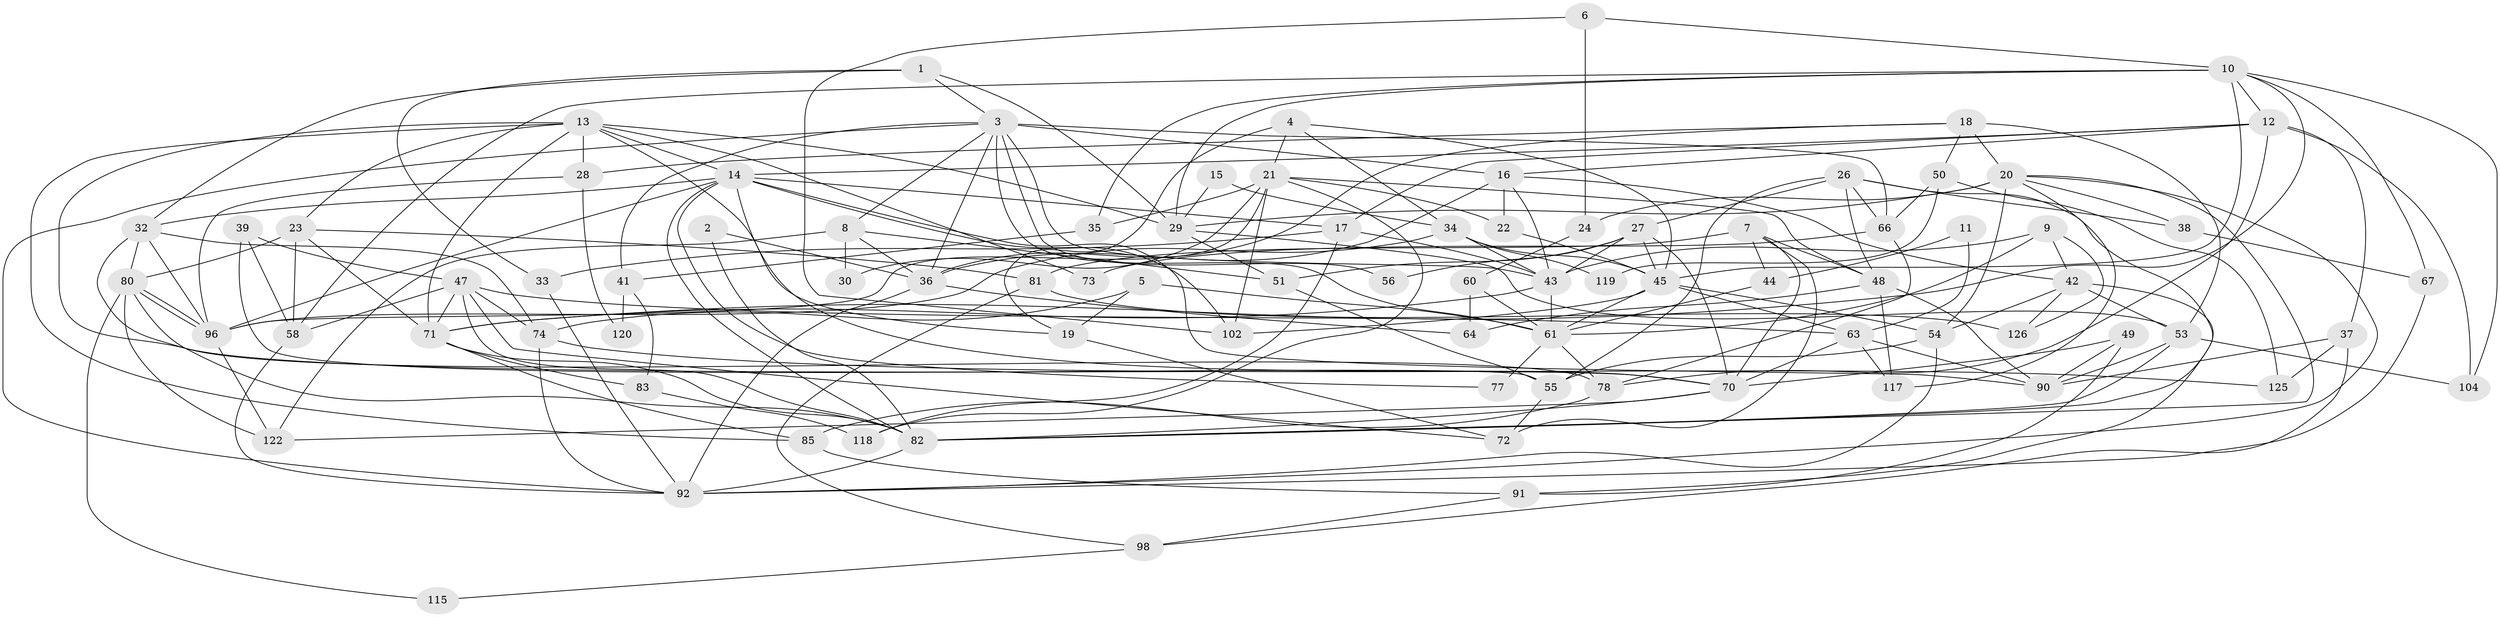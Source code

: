 // Generated by graph-tools (version 1.1) at 2025/23/03/03/25 07:23:57]
// undirected, 85 vertices, 207 edges
graph export_dot {
graph [start="1"]
  node [color=gray90,style=filled];
  1;
  2;
  3 [super="+59"];
  4;
  5;
  6;
  7 [super="+31"];
  8 [super="+46"];
  9;
  10 [super="+25"];
  11;
  12 [super="+107"];
  13 [super="+123"];
  14 [super="+68"];
  15;
  16 [super="+87"];
  17;
  18 [super="+86"];
  19;
  20 [super="+89"];
  21 [super="+93"];
  22;
  23 [super="+109"];
  24;
  26;
  27 [super="+69"];
  28 [super="+40"];
  29 [super="+121"];
  30;
  32 [super="+112"];
  33;
  34 [super="+79"];
  35;
  36 [super="+57"];
  37;
  38;
  39;
  41;
  42 [super="+116"];
  43 [super="+62"];
  44;
  45 [super="+52"];
  47 [super="+114"];
  48 [super="+65"];
  49 [super="+94"];
  50 [super="+110"];
  51 [super="+84"];
  53 [super="+95"];
  54 [super="+111"];
  55 [super="+108"];
  56;
  58 [super="+88"];
  60;
  61 [super="+100"];
  63 [super="+75"];
  64;
  66 [super="+124"];
  67;
  70 [super="+76"];
  71 [super="+99"];
  72;
  73;
  74;
  77;
  78 [super="+106"];
  80 [super="+113"];
  81 [super="+101"];
  82 [super="+105"];
  83;
  85;
  90 [super="+103"];
  91;
  92 [super="+97"];
  96;
  98;
  102;
  104;
  115;
  117;
  118;
  119;
  120;
  122;
  125;
  126;
  1 -- 32;
  1 -- 33;
  1 -- 3;
  1 -- 29;
  2 -- 36;
  2 -- 82;
  3 -- 16 [weight=2];
  3 -- 41;
  3 -- 8;
  3 -- 56;
  3 -- 92;
  3 -- 43;
  3 -- 36;
  3 -- 66;
  3 -- 61;
  4 -- 21;
  4 -- 19;
  4 -- 45;
  4 -- 34;
  5 -- 74;
  5 -- 19;
  5 -- 61;
  6 -- 102;
  6 -- 10;
  6 -- 24;
  7 -- 48;
  7 -- 70 [weight=2];
  7 -- 72;
  7 -- 81;
  7 -- 44;
  8 -- 122;
  8 -- 30;
  8 -- 51;
  8 -- 36;
  9 -- 126;
  9 -- 42;
  9 -- 43;
  9 -- 61;
  10 -- 45;
  10 -- 104;
  10 -- 12;
  10 -- 71;
  10 -- 58;
  10 -- 35;
  10 -- 67;
  10 -- 29;
  11 -- 44;
  11 -- 63;
  12 -- 17;
  12 -- 37;
  12 -- 16;
  12 -- 104;
  12 -- 78;
  12 -- 14;
  13 -- 70;
  13 -- 73;
  13 -- 85;
  13 -- 71;
  13 -- 19;
  13 -- 29;
  13 -- 14;
  13 -- 28;
  13 -- 23;
  14 -- 17;
  14 -- 77;
  14 -- 96;
  14 -- 82;
  14 -- 32;
  14 -- 102;
  14 -- 70;
  14 -- 90;
  15 -- 29;
  15 -- 34;
  16 -- 36;
  16 -- 22;
  16 -- 42;
  16 -- 43;
  17 -- 33;
  17 -- 118;
  17 -- 43;
  18 -- 20 [weight=2];
  18 -- 28;
  18 -- 53;
  18 -- 36;
  18 -- 50;
  19 -- 72;
  20 -- 82;
  20 -- 117;
  20 -- 38;
  20 -- 24;
  20 -- 29;
  20 -- 92;
  20 -- 54;
  21 -- 96;
  21 -- 118;
  21 -- 35;
  21 -- 102;
  21 -- 48;
  21 -- 22;
  21 -- 30;
  22 -- 45;
  23 -- 80;
  23 -- 58;
  23 -- 81;
  23 -- 71;
  24 -- 60;
  26 -- 27;
  26 -- 38;
  26 -- 82;
  26 -- 48;
  26 -- 66;
  26 -- 55;
  27 -- 43;
  27 -- 56;
  27 -- 45;
  27 -- 70;
  27 -- 51;
  28 -- 96;
  28 -- 120;
  29 -- 51;
  29 -- 53;
  32 -- 80;
  32 -- 78;
  32 -- 74;
  32 -- 96;
  33 -- 92;
  34 -- 96;
  34 -- 45;
  34 -- 119;
  34 -- 43;
  35 -- 41;
  36 -- 64;
  36 -- 92;
  37 -- 90;
  37 -- 98;
  37 -- 125;
  38 -- 67;
  39 -- 47;
  39 -- 58;
  39 -- 55;
  41 -- 83;
  41 -- 120;
  42 -- 91;
  42 -- 53;
  42 -- 54;
  42 -- 126;
  43 -- 71;
  43 -- 61;
  44 -- 61;
  45 -- 102;
  45 -- 54;
  45 -- 61;
  45 -- 63;
  47 -- 72;
  47 -- 74;
  47 -- 71;
  47 -- 82;
  47 -- 63;
  47 -- 58;
  48 -- 64;
  48 -- 117;
  48 -- 90;
  49 -- 91;
  49 -- 90;
  49 -- 70;
  50 -- 125;
  50 -- 119;
  50 -- 66;
  51 -- 55;
  53 -- 82;
  53 -- 104;
  53 -- 90;
  54 -- 92;
  54 -- 55;
  55 -- 72;
  58 -- 92;
  60 -- 61;
  60 -- 64;
  61 -- 78;
  61 -- 77;
  63 -- 117;
  63 -- 90;
  63 -- 70;
  66 -- 78;
  66 -- 73;
  67 -- 92;
  70 -- 82;
  70 -- 122;
  71 -- 82;
  71 -- 83;
  71 -- 85;
  74 -- 125;
  74 -- 92;
  78 -- 85;
  80 -- 122;
  80 -- 96;
  80 -- 96;
  80 -- 115;
  80 -- 82;
  81 -- 126;
  81 -- 98;
  82 -- 92;
  83 -- 118;
  85 -- 91;
  91 -- 98;
  96 -- 122;
  98 -- 115;
}
